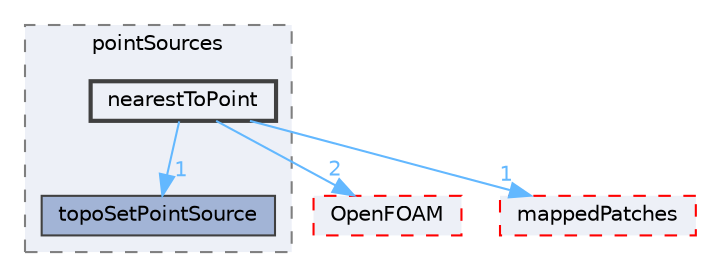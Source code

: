 digraph "src/meshTools/topoSet/pointSources/nearestToPoint"
{
 // LATEX_PDF_SIZE
  bgcolor="transparent";
  edge [fontname=Helvetica,fontsize=10,labelfontname=Helvetica,labelfontsize=10];
  node [fontname=Helvetica,fontsize=10,shape=box,height=0.2,width=0.4];
  compound=true
  subgraph clusterdir_7b029e4b8c89c29129b6f2b7bfac4a22 {
    graph [ bgcolor="#edf0f7", pencolor="grey50", label="pointSources", fontname=Helvetica,fontsize=10 style="filled,dashed", URL="dir_7b029e4b8c89c29129b6f2b7bfac4a22.html",tooltip=""]
  dir_0471b3e249b570589f7c35e730c09b04 [label="topoSetPointSource", fillcolor="#a2b4d6", color="grey25", style="filled", URL="dir_0471b3e249b570589f7c35e730c09b04.html",tooltip=""];
  dir_b1846304eee6bd8636310f5654eed652 [label="nearestToPoint", fillcolor="#edf0f7", color="grey25", style="filled,bold", URL="dir_b1846304eee6bd8636310f5654eed652.html",tooltip=""];
  }
  dir_c5473ff19b20e6ec4dfe5c310b3778a8 [label="OpenFOAM", fillcolor="#edf0f7", color="red", style="filled,dashed", URL="dir_c5473ff19b20e6ec4dfe5c310b3778a8.html",tooltip=""];
  dir_c77b33f4fcb6ece30dd2aa16d1bc605e [label="mappedPatches", fillcolor="#edf0f7", color="red", style="filled,dashed", URL="dir_c77b33f4fcb6ece30dd2aa16d1bc605e.html",tooltip=""];
  dir_b1846304eee6bd8636310f5654eed652->dir_0471b3e249b570589f7c35e730c09b04 [headlabel="1", labeldistance=1.5 headhref="dir_002523_004079.html" href="dir_002523_004079.html" color="steelblue1" fontcolor="steelblue1"];
  dir_b1846304eee6bd8636310f5654eed652->dir_c5473ff19b20e6ec4dfe5c310b3778a8 [headlabel="2", labeldistance=1.5 headhref="dir_002523_002695.html" href="dir_002523_002695.html" color="steelblue1" fontcolor="steelblue1"];
  dir_b1846304eee6bd8636310f5654eed652->dir_c77b33f4fcb6ece30dd2aa16d1bc605e [headlabel="1", labeldistance=1.5 headhref="dir_002523_002310.html" href="dir_002523_002310.html" color="steelblue1" fontcolor="steelblue1"];
}
